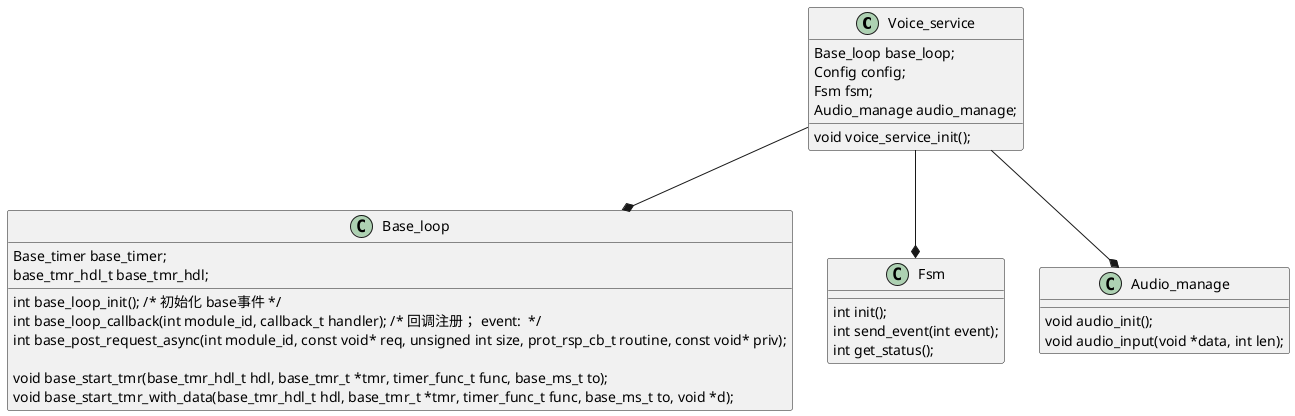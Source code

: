 @startuml
class Voice_service {
  Base_loop base_loop;
  Config config;
  Fsm fsm;
  Audio_manage audio_manage;
  void voice_service_init();
}


class Base_loop {


    Base_timer base_timer;
    base_tmr_hdl_t base_tmr_hdl;

    int base_loop_init(); /* 初始化 base事件 */
    int base_loop_callback(int module_id, callback_t handler); /* 回调注册； event:  */
    int base_post_request_async(int module_id, const void* req, unsigned int size, prot_rsp_cb_t routine, const void* priv);

    void base_start_tmr(base_tmr_hdl_t hdl, base_tmr_t *tmr, timer_func_t func, base_ms_t to);
    void base_start_tmr_with_data(base_tmr_hdl_t hdl, base_tmr_t *tmr, timer_func_t func, base_ms_t to, void *d);


}


class Fsm {
    {method} int init();
    {method} int send_event(int event);
    {method} int get_status();
}

class Audio_manage {

    void audio_init();
    void audio_input(void *data, int len);
}

Voice_service --* Base_loop
Voice_service --* Fsm
Voice_service --* Audio_manage


@enduml



class Config {


    +int config_init();
    +string config_read(string key);
    +int config_write(string key, string value);

--
    -map<string, string> map_config;
--
    -bool is_space(char c);
    -void remove_space(string &str);
    -bool analyse_line(const string &line, string &key, string &value);
    -bool read_config(const string &filename, map<string, string> &map);
    -void print_config(const map<string, string> &map_data);
}

class Fsm{
    +int init();
    +int send_event(int event);
    +int get_status();
--
    -int current_status;
    -int notice_status();
--
}
